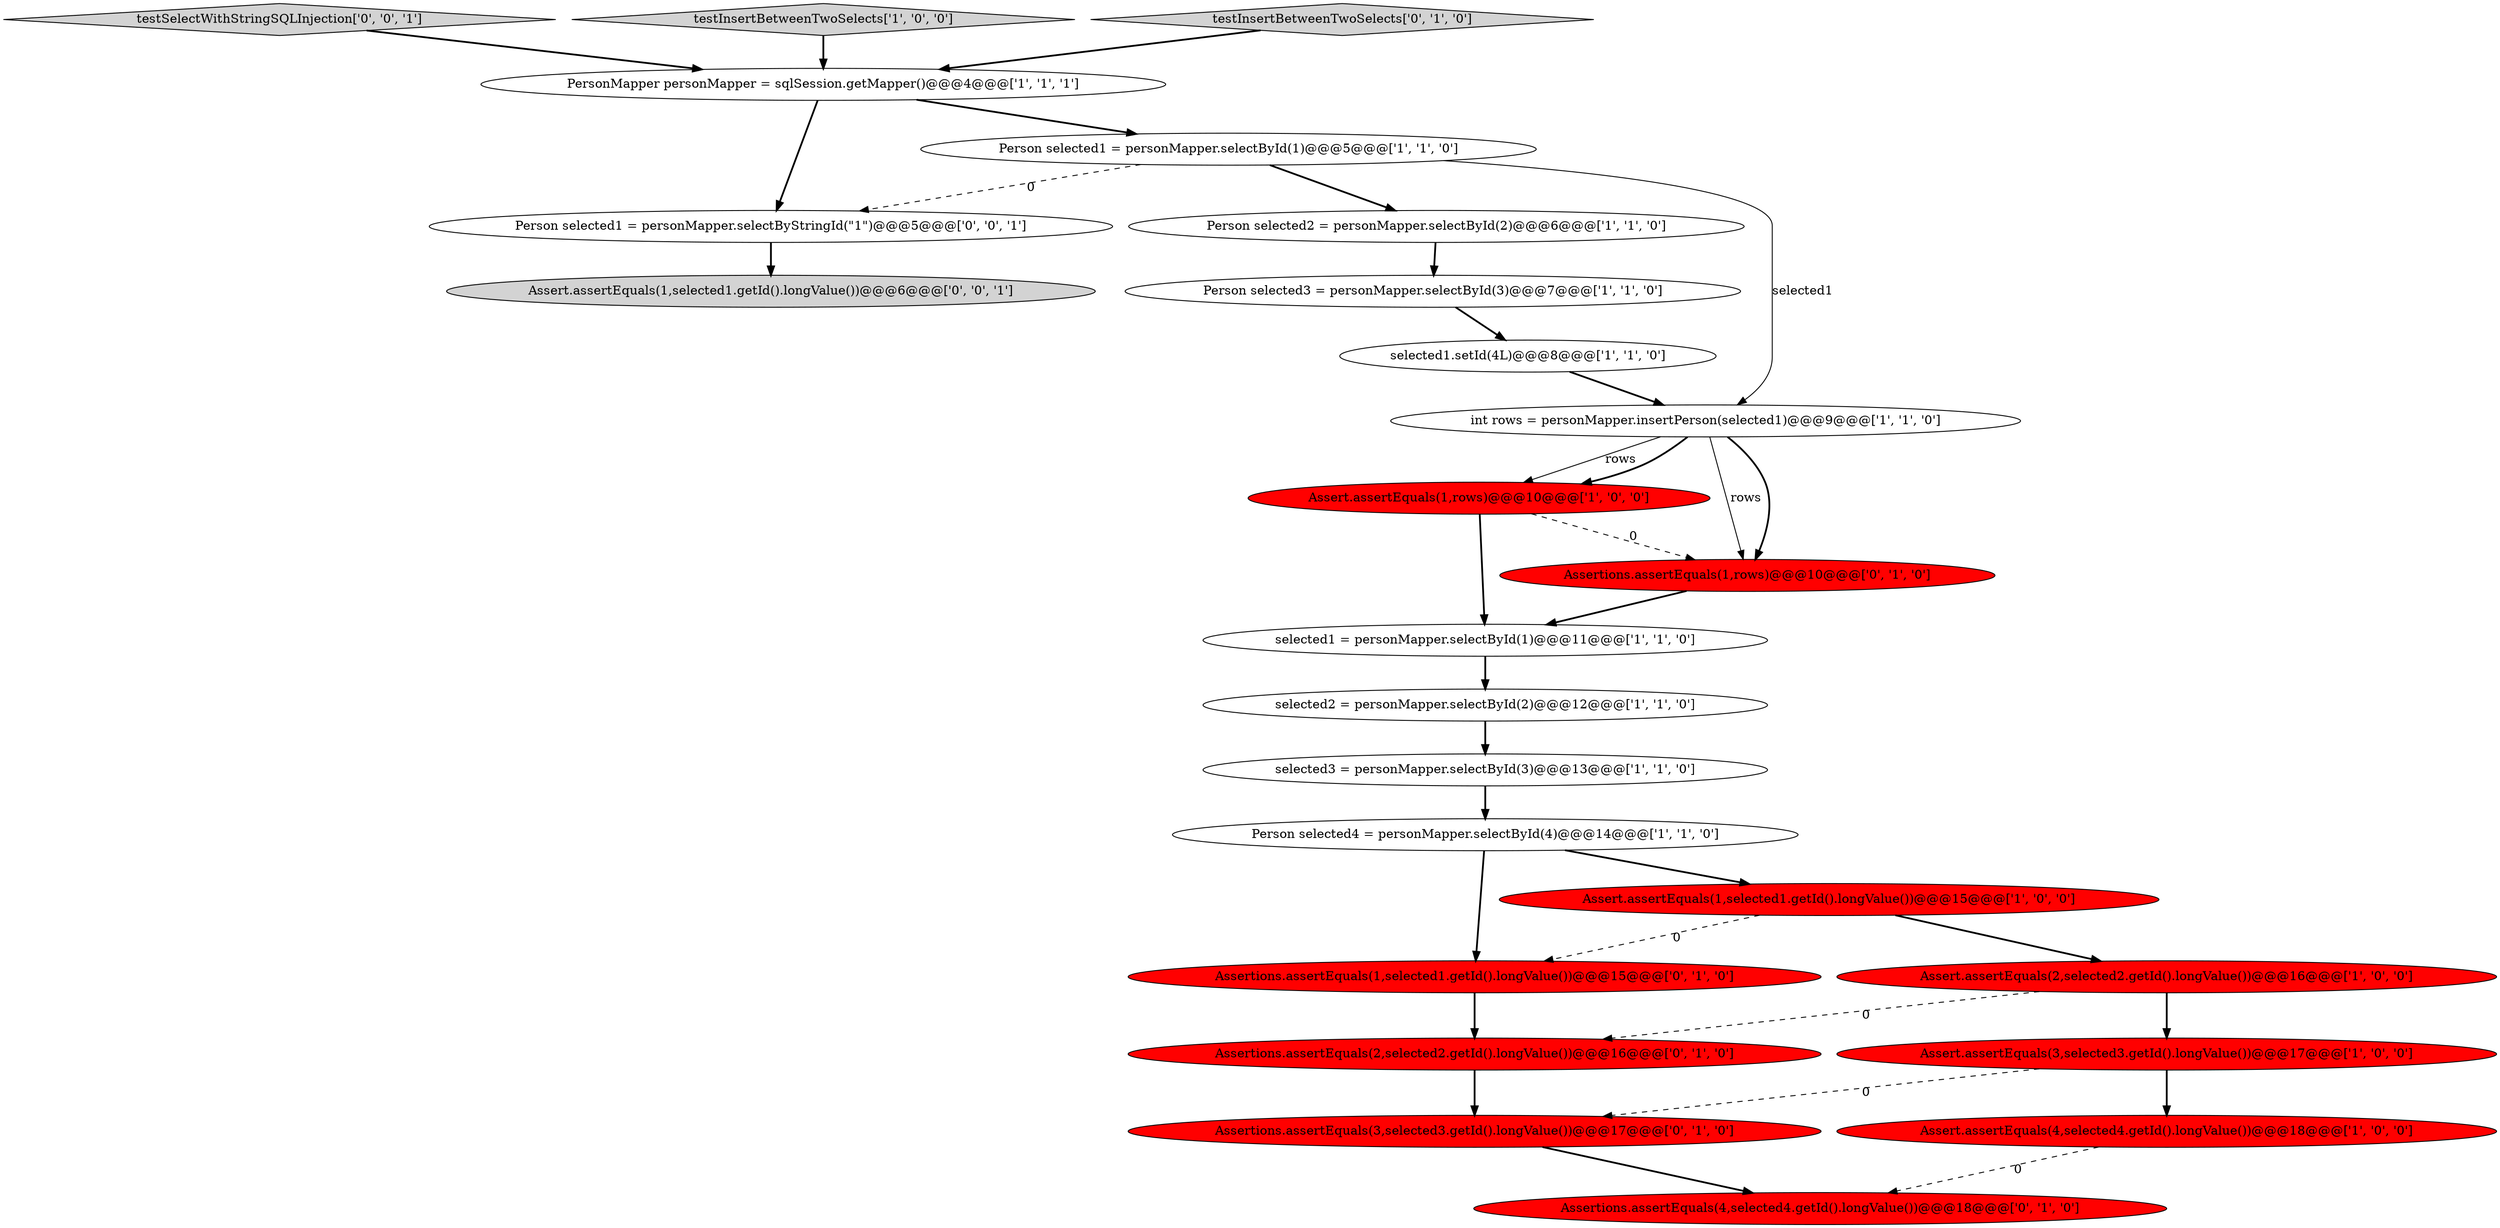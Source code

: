 digraph {
16 [style = filled, label = "Assertions.assertEquals(1,selected1.getId().longValue())@@@15@@@['0', '1', '0']", fillcolor = red, shape = ellipse image = "AAA1AAABBB2BBB"];
10 [style = filled, label = "selected1 = personMapper.selectById(1)@@@11@@@['1', '1', '0']", fillcolor = white, shape = ellipse image = "AAA0AAABBB1BBB"];
11 [style = filled, label = "Person selected3 = personMapper.selectById(3)@@@7@@@['1', '1', '0']", fillcolor = white, shape = ellipse image = "AAA0AAABBB1BBB"];
6 [style = filled, label = "Assert.assertEquals(3,selected3.getId().longValue())@@@17@@@['1', '0', '0']", fillcolor = red, shape = ellipse image = "AAA1AAABBB1BBB"];
5 [style = filled, label = "selected3 = personMapper.selectById(3)@@@13@@@['1', '1', '0']", fillcolor = white, shape = ellipse image = "AAA0AAABBB1BBB"];
24 [style = filled, label = "Assert.assertEquals(1,selected1.getId().longValue())@@@6@@@['0', '0', '1']", fillcolor = lightgray, shape = ellipse image = "AAA0AAABBB3BBB"];
22 [style = filled, label = "Person selected1 = personMapper.selectByStringId(\"1\")@@@5@@@['0', '0', '1']", fillcolor = white, shape = ellipse image = "AAA0AAABBB3BBB"];
9 [style = filled, label = "Person selected2 = personMapper.selectById(2)@@@6@@@['1', '1', '0']", fillcolor = white, shape = ellipse image = "AAA0AAABBB1BBB"];
0 [style = filled, label = "int rows = personMapper.insertPerson(selected1)@@@9@@@['1', '1', '0']", fillcolor = white, shape = ellipse image = "AAA0AAABBB1BBB"];
8 [style = filled, label = "Assert.assertEquals(4,selected4.getId().longValue())@@@18@@@['1', '0', '0']", fillcolor = red, shape = ellipse image = "AAA1AAABBB1BBB"];
12 [style = filled, label = "Assert.assertEquals(2,selected2.getId().longValue())@@@16@@@['1', '0', '0']", fillcolor = red, shape = ellipse image = "AAA1AAABBB1BBB"];
4 [style = filled, label = "Assert.assertEquals(1,selected1.getId().longValue())@@@15@@@['1', '0', '0']", fillcolor = red, shape = ellipse image = "AAA1AAABBB1BBB"];
7 [style = filled, label = "Assert.assertEquals(1,rows)@@@10@@@['1', '0', '0']", fillcolor = red, shape = ellipse image = "AAA1AAABBB1BBB"];
19 [style = filled, label = "Assertions.assertEquals(4,selected4.getId().longValue())@@@18@@@['0', '1', '0']", fillcolor = red, shape = ellipse image = "AAA1AAABBB2BBB"];
3 [style = filled, label = "Person selected1 = personMapper.selectById(1)@@@5@@@['1', '1', '0']", fillcolor = white, shape = ellipse image = "AAA0AAABBB1BBB"];
2 [style = filled, label = "selected1.setId(4L)@@@8@@@['1', '1', '0']", fillcolor = white, shape = ellipse image = "AAA0AAABBB1BBB"];
23 [style = filled, label = "testSelectWithStringSQLInjection['0', '0', '1']", fillcolor = lightgray, shape = diamond image = "AAA0AAABBB3BBB"];
21 [style = filled, label = "Assertions.assertEquals(3,selected3.getId().longValue())@@@17@@@['0', '1', '0']", fillcolor = red, shape = ellipse image = "AAA1AAABBB2BBB"];
18 [style = filled, label = "Assertions.assertEquals(2,selected2.getId().longValue())@@@16@@@['0', '1', '0']", fillcolor = red, shape = ellipse image = "AAA1AAABBB2BBB"];
15 [style = filled, label = "testInsertBetweenTwoSelects['1', '0', '0']", fillcolor = lightgray, shape = diamond image = "AAA0AAABBB1BBB"];
20 [style = filled, label = "Assertions.assertEquals(1,rows)@@@10@@@['0', '1', '0']", fillcolor = red, shape = ellipse image = "AAA1AAABBB2BBB"];
1 [style = filled, label = "PersonMapper personMapper = sqlSession.getMapper()@@@4@@@['1', '1', '1']", fillcolor = white, shape = ellipse image = "AAA0AAABBB1BBB"];
17 [style = filled, label = "testInsertBetweenTwoSelects['0', '1', '0']", fillcolor = lightgray, shape = diamond image = "AAA0AAABBB2BBB"];
14 [style = filled, label = "selected2 = personMapper.selectById(2)@@@12@@@['1', '1', '0']", fillcolor = white, shape = ellipse image = "AAA0AAABBB1BBB"];
13 [style = filled, label = "Person selected4 = personMapper.selectById(4)@@@14@@@['1', '1', '0']", fillcolor = white, shape = ellipse image = "AAA0AAABBB1BBB"];
6->21 [style = dashed, label="0"];
8->19 [style = dashed, label="0"];
16->18 [style = bold, label=""];
4->16 [style = dashed, label="0"];
9->11 [style = bold, label=""];
17->1 [style = bold, label=""];
21->19 [style = bold, label=""];
10->14 [style = bold, label=""];
7->10 [style = bold, label=""];
0->7 [style = solid, label="rows"];
3->0 [style = solid, label="selected1"];
1->3 [style = bold, label=""];
7->20 [style = dashed, label="0"];
3->22 [style = dashed, label="0"];
12->6 [style = bold, label=""];
13->16 [style = bold, label=""];
11->2 [style = bold, label=""];
0->7 [style = bold, label=""];
20->10 [style = bold, label=""];
1->22 [style = bold, label=""];
3->9 [style = bold, label=""];
2->0 [style = bold, label=""];
0->20 [style = solid, label="rows"];
5->13 [style = bold, label=""];
6->8 [style = bold, label=""];
23->1 [style = bold, label=""];
4->12 [style = bold, label=""];
12->18 [style = dashed, label="0"];
0->20 [style = bold, label=""];
18->21 [style = bold, label=""];
22->24 [style = bold, label=""];
13->4 [style = bold, label=""];
14->5 [style = bold, label=""];
15->1 [style = bold, label=""];
}
